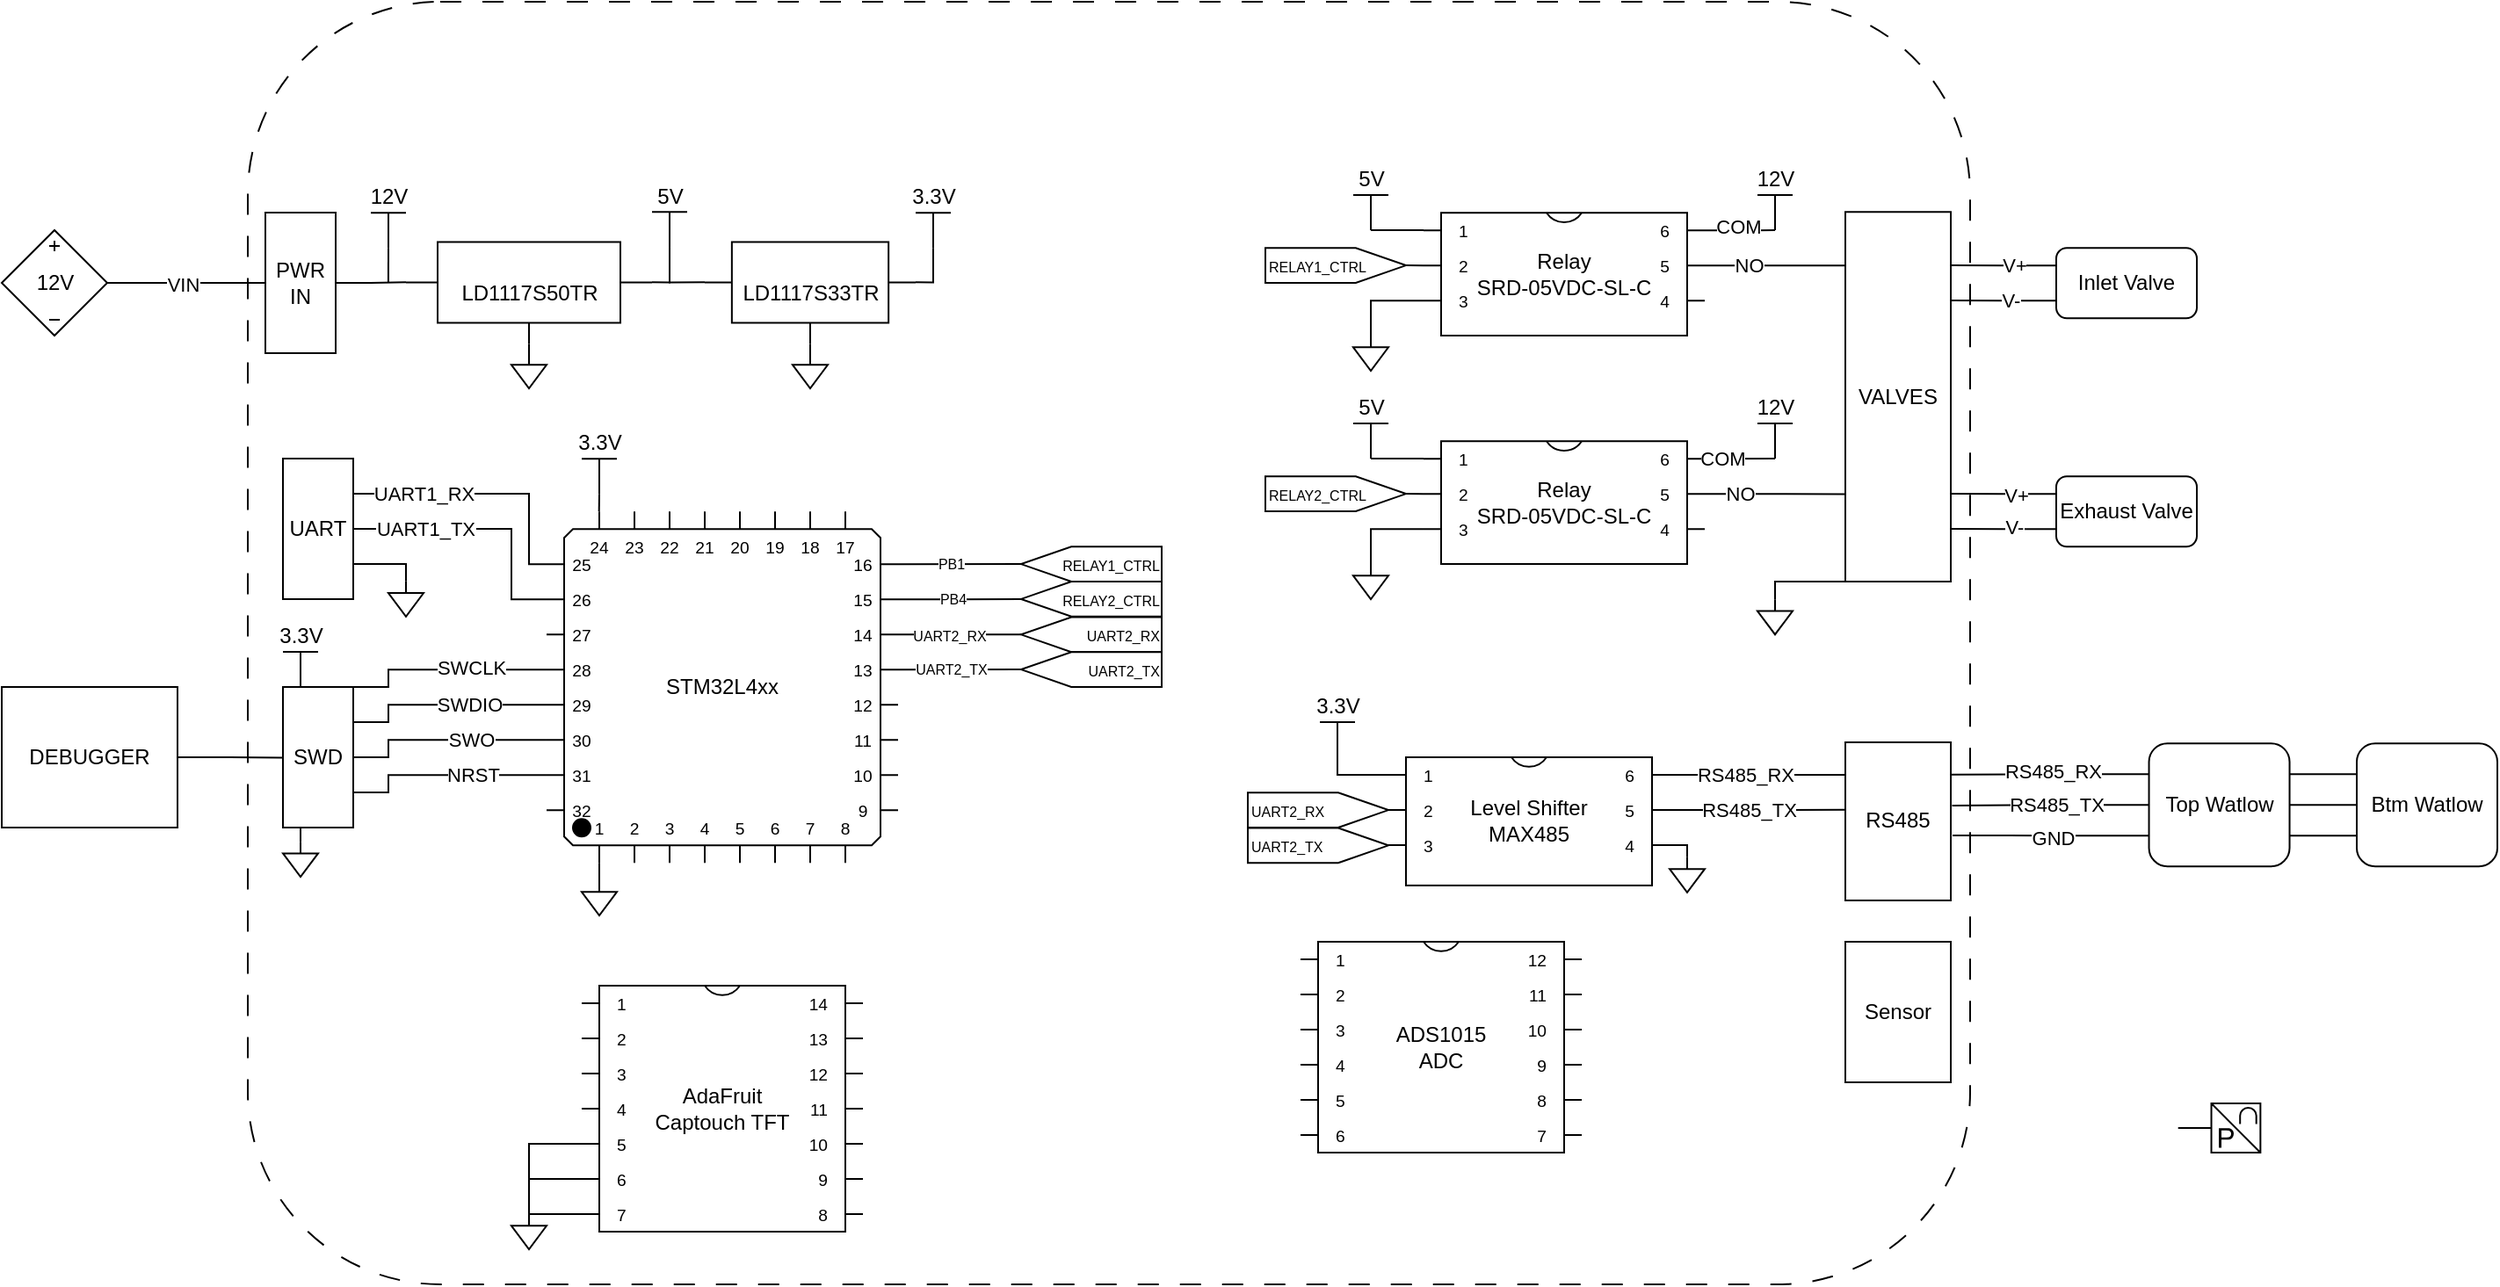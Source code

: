 <mxfile version="26.1.1">
  <diagram name="Page-1" id="Wx2j0ibqgNny6YTB7Ouq">
    <mxGraphModel dx="569" dy="211" grid="1" gridSize="10" guides="1" tooltips="1" connect="1" arrows="0" fold="1" page="0" pageScale="1" pageWidth="850" pageHeight="1100" math="0" shadow="0">
      <root>
        <mxCell id="0" />
        <mxCell id="1" parent="0" />
        <mxCell id="5FDmYxgXOHyy_Ekkeulm-1" value="" style="rounded=1;whiteSpace=wrap;html=1;fillColor=none;dashed=1;dashPattern=12 12;movable=0;resizable=0;rotatable=0;deletable=0;editable=0;locked=1;connectable=0;" parent="1" vertex="1">
          <mxGeometry x="60" y="280" width="980" height="730" as="geometry" />
        </mxCell>
        <mxCell id="5FDmYxgXOHyy_Ekkeulm-30" style="edgeStyle=orthogonalEdgeStyle;rounded=0;orthogonalLoop=1;jettySize=auto;html=1;exitX=1;exitY=0.5;exitDx=0;exitDy=0;exitPerimeter=0;entryX=0;entryY=0.5;entryDx=0;entryDy=0;endArrow=none;startFill=0;" parent="1" source="5FDmYxgXOHyy_Ekkeulm-2" target="5FDmYxgXOHyy_Ekkeulm-14" edge="1">
          <mxGeometry relative="1" as="geometry" />
        </mxCell>
        <mxCell id="5FDmYxgXOHyy_Ekkeulm-31" value="VIN" style="edgeLabel;html=1;align=center;verticalAlign=middle;resizable=0;points=[];" parent="5FDmYxgXOHyy_Ekkeulm-30" vertex="1" connectable="0">
          <mxGeometry x="-0.05" y="-1" relative="1" as="geometry">
            <mxPoint as="offset" />
          </mxGeometry>
        </mxCell>
        <mxCell id="5FDmYxgXOHyy_Ekkeulm-2" value="12V" style="pointerEvents=1;verticalLabelPosition=middle;shadow=0;dashed=0;align=center;html=1;verticalAlign=middle;shape=mxgraph.electrical.signal_sources.source;aspect=fixed;points=[[0.5,0,0],[1,0.5,0],[0.5,1,0],[0,0.5,0]];elSourceType=dependent;elSignalType=dc3;labelPosition=center;" parent="1" vertex="1">
          <mxGeometry x="-80" y="410" width="60" height="60" as="geometry" />
        </mxCell>
        <mxCell id="5FDmYxgXOHyy_Ekkeulm-144" style="edgeStyle=orthogonalEdgeStyle;rounded=0;orthogonalLoop=1;jettySize=auto;html=1;exitX=0;exitY=0;exitDx=0;exitDy=30;exitPerimeter=0;entryX=1;entryY=0.25;entryDx=0;entryDy=0;endArrow=none;startFill=0;" parent="1" source="5FDmYxgXOHyy_Ekkeulm-3" target="5FDmYxgXOHyy_Ekkeulm-143" edge="1">
          <mxGeometry relative="1" as="geometry">
            <Array as="points">
              <mxPoint x="220" y="600" />
              <mxPoint x="220" y="560" />
            </Array>
          </mxGeometry>
        </mxCell>
        <mxCell id="5FDmYxgXOHyy_Ekkeulm-145" value="UART1_RX" style="edgeLabel;html=1;align=center;verticalAlign=middle;resizable=0;points=[];" parent="5FDmYxgXOHyy_Ekkeulm-144" vertex="1" connectable="0">
          <mxGeometry x="0.399" y="-1" relative="1" as="geometry">
            <mxPoint x="-5" y="1" as="offset" />
          </mxGeometry>
        </mxCell>
        <mxCell id="5FDmYxgXOHyy_Ekkeulm-3" value="STM32L4xx" style="shadow=0;dashed=0;align=center;html=1;strokeWidth=1;shape=mxgraph.electrical.logic_gates.qfp_ic;whiteSpace=wrap;labelNames=a,b,c,d,e,f,g,h,i,j,k,l,m,n,o,p,q,r,s,t,u,v,w,x,y,z,a1,b1,c1,d1,e1,f1,g1,h1,i1,j1,k1,l1,m1,n1;" parent="1" vertex="1">
          <mxGeometry x="230" y="570.11" width="200" height="200" as="geometry" />
        </mxCell>
        <mxCell id="5FDmYxgXOHyy_Ekkeulm-7" value="" style="verticalLabelPosition=bottom;aspect=fixed;html=1;verticalAlign=top;fillColor=strokeColor;align=center;outlineConnect=0;shape=mxgraph.fluid_power.x11770;points=[[0,0.5,0]]" parent="1" vertex="1">
          <mxGeometry x="1158.36" y="907.04" width="46.82" height="27.96" as="geometry" />
        </mxCell>
        <mxCell id="5FDmYxgXOHyy_Ekkeulm-10" value="LD1117S50TR" style="verticalLabelPosition=middle;shadow=0;dashed=0;align=center;html=1;verticalAlign=middle;shape=mxgraph.electrical.abstract.voltage_regulator;labelPosition=center;" parent="1" vertex="1">
          <mxGeometry x="150" y="416.74" width="140" height="58" as="geometry" />
        </mxCell>
        <mxCell id="5FDmYxgXOHyy_Ekkeulm-11" value="&lt;font&gt;LD1117S33TR&lt;/font&gt;" style="verticalLabelPosition=middle;shadow=0;dashed=0;align=center;html=1;verticalAlign=middle;shape=mxgraph.electrical.abstract.voltage_regulator;labelPosition=center;" parent="1" vertex="1">
          <mxGeometry x="320" y="416.74" width="120" height="58" as="geometry" />
        </mxCell>
        <mxCell id="5FDmYxgXOHyy_Ekkeulm-14" value="PWR&lt;br&gt;IN" style="rounded=0;whiteSpace=wrap;html=1;" parent="1" vertex="1">
          <mxGeometry x="70" y="400" width="40" height="80" as="geometry" />
        </mxCell>
        <mxCell id="5FDmYxgXOHyy_Ekkeulm-16" value="SWD" style="rounded=0;whiteSpace=wrap;html=1;" parent="1" vertex="1">
          <mxGeometry x="80" y="670" width="40" height="80" as="geometry" />
        </mxCell>
        <mxCell id="5FDmYxgXOHyy_Ekkeulm-186" style="edgeStyle=orthogonalEdgeStyle;rounded=0;orthogonalLoop=1;jettySize=auto;html=1;exitX=1;exitY=0.25;exitDx=0;exitDy=0;entryX=0;entryY=0.25;entryDx=0;entryDy=0;endArrow=none;startFill=0;" parent="1" source="5FDmYxgXOHyy_Ekkeulm-18" target="5FDmYxgXOHyy_Ekkeulm-184" edge="1">
          <mxGeometry relative="1" as="geometry" />
        </mxCell>
        <mxCell id="5FDmYxgXOHyy_Ekkeulm-187" style="edgeStyle=orthogonalEdgeStyle;rounded=0;orthogonalLoop=1;jettySize=auto;html=1;exitX=1;exitY=0.5;exitDx=0;exitDy=0;entryX=0;entryY=0.5;entryDx=0;entryDy=0;endArrow=none;startFill=0;" parent="1" source="5FDmYxgXOHyy_Ekkeulm-18" target="5FDmYxgXOHyy_Ekkeulm-184" edge="1">
          <mxGeometry relative="1" as="geometry" />
        </mxCell>
        <mxCell id="5FDmYxgXOHyy_Ekkeulm-188" style="edgeStyle=orthogonalEdgeStyle;rounded=0;orthogonalLoop=1;jettySize=auto;html=1;exitX=1;exitY=0.75;exitDx=0;exitDy=0;entryX=0;entryY=0.75;entryDx=0;entryDy=0;endArrow=none;startFill=0;" parent="1" source="5FDmYxgXOHyy_Ekkeulm-18" target="5FDmYxgXOHyy_Ekkeulm-184" edge="1">
          <mxGeometry relative="1" as="geometry" />
        </mxCell>
        <mxCell id="5FDmYxgXOHyy_Ekkeulm-18" value="Top Watlow" style="rounded=1;whiteSpace=wrap;html=1;" parent="1" vertex="1">
          <mxGeometry x="1141.77" y="702.1" width="80" height="70" as="geometry" />
        </mxCell>
        <mxCell id="5FDmYxgXOHyy_Ekkeulm-172" style="edgeStyle=orthogonalEdgeStyle;rounded=0;orthogonalLoop=1;jettySize=auto;html=1;exitX=1;exitY=0;exitDx=0;exitDy=10;exitPerimeter=0;endArrow=none;startFill=0;" parent="1" source="5FDmYxgXOHyy_Ekkeulm-22" edge="1">
          <mxGeometry relative="1" as="geometry">
            <mxPoint x="970" y="720" as="targetPoint" />
          </mxGeometry>
        </mxCell>
        <mxCell id="5FDmYxgXOHyy_Ekkeulm-195" value="RS485_RX" style="edgeLabel;html=1;align=center;verticalAlign=middle;resizable=0;points=[];" parent="5FDmYxgXOHyy_Ekkeulm-172" vertex="1" connectable="0">
          <mxGeometry x="-0.149" relative="1" as="geometry">
            <mxPoint as="offset" />
          </mxGeometry>
        </mxCell>
        <mxCell id="5FDmYxgXOHyy_Ekkeulm-22" value="Level Shifter&lt;br&gt;MAX485" style="shadow=0;dashed=0;align=center;html=1;strokeWidth=1;shape=mxgraph.electrical.logic_gates.dual_inline_ic;labelNames=a,b,c,d;whiteSpace=wrap;pinSpacing=20;labelCount=4;" parent="1" vertex="1">
          <mxGeometry x="709" y="710" width="160" height="72.96" as="geometry" />
        </mxCell>
        <mxCell id="5FDmYxgXOHyy_Ekkeulm-23" value="ADS1015&lt;br&gt;ADC" style="shadow=0;dashed=0;align=center;html=1;strokeWidth=1;shape=mxgraph.electrical.logic_gates.dual_inline_ic;labelNames=a,b,c,d,e,f,g,h,i,j,k,l,m,n,o,p,q,r,s,t;whiteSpace=wrap;" parent="1" vertex="1">
          <mxGeometry x="659" y="815" width="160" height="120" as="geometry" />
        </mxCell>
        <mxCell id="5FDmYxgXOHyy_Ekkeulm-24" value="AdaFruit&lt;div&gt;Captouch TFT&lt;/div&gt;" style="shadow=0;dashed=0;align=center;html=1;strokeWidth=1;shape=mxgraph.electrical.logic_gates.dual_inline_ic;labelNames=a,b,c,d,e,f,g,h,i,j,k,l,m,n,o,p,q,r,s,t;whiteSpace=wrap;" parent="1" vertex="1">
          <mxGeometry x="250" y="840" width="160" height="140" as="geometry" />
        </mxCell>
        <mxCell id="5FDmYxgXOHyy_Ekkeulm-27" value="VALVES" style="rounded=0;whiteSpace=wrap;html=1;" parent="1" vertex="1">
          <mxGeometry x="969" y="399.63" width="60" height="210.37" as="geometry" />
        </mxCell>
        <mxCell id="5FDmYxgXOHyy_Ekkeulm-28" value="RS485" style="rounded=0;whiteSpace=wrap;html=1;" parent="1" vertex="1">
          <mxGeometry x="969" y="701.48" width="60" height="90" as="geometry" />
        </mxCell>
        <mxCell id="5FDmYxgXOHyy_Ekkeulm-29" value="Sensor" style="rounded=0;whiteSpace=wrap;html=1;" parent="1" vertex="1">
          <mxGeometry x="969" y="815" width="60" height="80" as="geometry" />
        </mxCell>
        <mxCell id="5FDmYxgXOHyy_Ekkeulm-32" style="edgeStyle=orthogonalEdgeStyle;rounded=0;orthogonalLoop=1;jettySize=auto;html=1;exitX=1;exitY=0.5;exitDx=0;exitDy=0;entryX=0;entryY=0.395;entryDx=0;entryDy=0;entryPerimeter=0;endArrow=none;startFill=0;" parent="1" source="5FDmYxgXOHyy_Ekkeulm-14" target="5FDmYxgXOHyy_Ekkeulm-10" edge="1">
          <mxGeometry relative="1" as="geometry" />
        </mxCell>
        <mxCell id="5FDmYxgXOHyy_Ekkeulm-37" value="5V" style="verticalLabelPosition=top;verticalAlign=bottom;shape=mxgraph.electrical.signal_sources.vdd;shadow=0;dashed=0;align=center;strokeWidth=1;fontSize=12;html=1;flipV=1;" parent="1" vertex="1">
          <mxGeometry x="290" y="399.63" width="20" height="20" as="geometry" />
        </mxCell>
        <mxCell id="5FDmYxgXOHyy_Ekkeulm-39" style="edgeStyle=orthogonalEdgeStyle;rounded=0;orthogonalLoop=1;jettySize=auto;html=1;exitX=1;exitY=0.395;exitDx=0;exitDy=0;exitPerimeter=0;entryX=0.5;entryY=0;entryDx=0;entryDy=0;entryPerimeter=0;endArrow=none;startFill=0;" parent="1" source="5FDmYxgXOHyy_Ekkeulm-10" target="5FDmYxgXOHyy_Ekkeulm-37" edge="1">
          <mxGeometry relative="1" as="geometry" />
        </mxCell>
        <mxCell id="5FDmYxgXOHyy_Ekkeulm-41" value="" style="pointerEvents=1;verticalLabelPosition=bottom;shadow=0;dashed=0;align=center;html=1;verticalAlign=top;shape=mxgraph.electrical.signal_sources.signal_ground;" parent="1" vertex="1">
          <mxGeometry x="210" y="480" width="20" height="20" as="geometry" />
        </mxCell>
        <mxCell id="5FDmYxgXOHyy_Ekkeulm-42" style="edgeStyle=orthogonalEdgeStyle;rounded=0;orthogonalLoop=1;jettySize=auto;html=1;exitX=0.5;exitY=1;exitDx=0;exitDy=0;exitPerimeter=0;entryX=0.5;entryY=0;entryDx=0;entryDy=0;entryPerimeter=0;endArrow=none;startFill=0;" parent="1" source="5FDmYxgXOHyy_Ekkeulm-10" edge="1">
          <mxGeometry relative="1" as="geometry">
            <mxPoint x="220" y="474.74" as="targetPoint" />
          </mxGeometry>
        </mxCell>
        <mxCell id="5FDmYxgXOHyy_Ekkeulm-43" style="edgeStyle=orthogonalEdgeStyle;rounded=0;orthogonalLoop=1;jettySize=auto;html=1;exitX=0;exitY=0.395;exitDx=0;exitDy=0;exitPerimeter=0;entryX=0.5;entryY=0;entryDx=0;entryDy=0;entryPerimeter=0;endArrow=none;startFill=0;" parent="1" source="5FDmYxgXOHyy_Ekkeulm-11" target="5FDmYxgXOHyy_Ekkeulm-37" edge="1">
          <mxGeometry relative="1" as="geometry" />
        </mxCell>
        <mxCell id="5FDmYxgXOHyy_Ekkeulm-45" value="" style="pointerEvents=1;verticalLabelPosition=bottom;shadow=0;dashed=0;align=center;html=1;verticalAlign=top;shape=mxgraph.electrical.signal_sources.signal_ground;" parent="1" vertex="1">
          <mxGeometry x="370" y="480" width="20" height="20" as="geometry" />
        </mxCell>
        <mxCell id="5FDmYxgXOHyy_Ekkeulm-46" style="edgeStyle=orthogonalEdgeStyle;rounded=0;orthogonalLoop=1;jettySize=auto;html=1;exitX=0.5;exitY=1;exitDx=0;exitDy=0;exitPerimeter=0;entryX=0.5;entryY=0;entryDx=0;entryDy=0;entryPerimeter=0;endArrow=none;startFill=0;" parent="1" source="5FDmYxgXOHyy_Ekkeulm-11" edge="1">
          <mxGeometry relative="1" as="geometry">
            <mxPoint x="380" y="474.74" as="targetPoint" />
          </mxGeometry>
        </mxCell>
        <mxCell id="5FDmYxgXOHyy_Ekkeulm-47" value="3.3V" style="verticalLabelPosition=top;verticalAlign=bottom;shape=mxgraph.electrical.signal_sources.vdd;shadow=0;dashed=0;align=center;strokeWidth=1;fontSize=12;html=1;flipV=1;" parent="1" vertex="1">
          <mxGeometry x="440" y="400.11" width="20" height="20" as="geometry" />
        </mxCell>
        <mxCell id="5FDmYxgXOHyy_Ekkeulm-101" style="edgeStyle=orthogonalEdgeStyle;rounded=0;orthogonalLoop=1;jettySize=auto;html=1;exitX=1;exitY=0;exitDx=0;exitDy=30;exitPerimeter=0;entryX=0;entryY=0.25;entryDx=0;entryDy=0;endArrow=none;startFill=0;" parent="1" source="5FDmYxgXOHyy_Ekkeulm-49" target="5FDmYxgXOHyy_Ekkeulm-27" edge="1">
          <mxGeometry relative="1" as="geometry">
            <Array as="points">
              <mxPoint x="969" y="430" />
            </Array>
          </mxGeometry>
        </mxCell>
        <mxCell id="5FDmYxgXOHyy_Ekkeulm-104" value="NO" style="edgeLabel;html=1;align=center;verticalAlign=middle;resizable=0;points=[];" parent="5FDmYxgXOHyy_Ekkeulm-101" vertex="1" connectable="0">
          <mxGeometry x="-0.511" relative="1" as="geometry">
            <mxPoint as="offset" />
          </mxGeometry>
        </mxCell>
        <mxCell id="5FDmYxgXOHyy_Ekkeulm-49" value="Relay&lt;br&gt;SRD-05VDC-SL-C" style="shadow=0;dashed=0;align=center;html=1;strokeWidth=1;shape=mxgraph.electrical.logic_gates.dual_inline_ic;labelNames=a,b,c,d,a,a;whiteSpace=wrap;pinSpacing=20;labelCount=6;" parent="1" vertex="1">
          <mxGeometry x="729" y="400.11" width="160" height="69.89" as="geometry" />
        </mxCell>
        <mxCell id="5FDmYxgXOHyy_Ekkeulm-51" style="edgeStyle=orthogonalEdgeStyle;rounded=0;orthogonalLoop=1;jettySize=auto;html=1;exitX=0.5;exitY=0;exitDx=0;exitDy=0;exitPerimeter=0;endArrow=none;startFill=0;" parent="1" source="5FDmYxgXOHyy_Ekkeulm-50" edge="1">
          <mxGeometry relative="1" as="geometry">
            <mxPoint x="259.857" y="570.0" as="targetPoint" />
          </mxGeometry>
        </mxCell>
        <mxCell id="5FDmYxgXOHyy_Ekkeulm-50" value="3.3V" style="verticalLabelPosition=top;verticalAlign=bottom;shape=mxgraph.electrical.signal_sources.vdd;shadow=0;dashed=0;align=center;strokeWidth=1;fontSize=12;html=1;flipV=1;" parent="1" vertex="1">
          <mxGeometry x="250" y="540.11" width="20" height="20" as="geometry" />
        </mxCell>
        <mxCell id="5FDmYxgXOHyy_Ekkeulm-52" value="" style="pointerEvents=1;verticalLabelPosition=bottom;shadow=0;dashed=0;align=center;html=1;verticalAlign=top;shape=mxgraph.electrical.signal_sources.signal_ground;" parent="1" vertex="1">
          <mxGeometry x="250" y="780" width="20" height="20" as="geometry" />
        </mxCell>
        <mxCell id="5FDmYxgXOHyy_Ekkeulm-53" style="edgeStyle=orthogonalEdgeStyle;rounded=0;orthogonalLoop=1;jettySize=auto;html=1;exitX=0;exitY=1;exitDx=30;exitDy=0;exitPerimeter=0;entryX=0.5;entryY=0;entryDx=0;entryDy=0;entryPerimeter=0;endArrow=none;startFill=0;" parent="1" source="5FDmYxgXOHyy_Ekkeulm-3" target="5FDmYxgXOHyy_Ekkeulm-52" edge="1">
          <mxGeometry relative="1" as="geometry" />
        </mxCell>
        <mxCell id="5FDmYxgXOHyy_Ekkeulm-58" style="edgeStyle=orthogonalEdgeStyle;rounded=0;orthogonalLoop=1;jettySize=auto;html=1;exitX=1;exitY=0.5;exitDx=0;exitDy=0;endArrow=none;startFill=0;" parent="1" source="5FDmYxgXOHyy_Ekkeulm-57" edge="1">
          <mxGeometry relative="1" as="geometry">
            <mxPoint x="80" y="710.286" as="targetPoint" />
          </mxGeometry>
        </mxCell>
        <mxCell id="5FDmYxgXOHyy_Ekkeulm-57" value="DEBUGGER" style="rounded=0;whiteSpace=wrap;html=1;" parent="1" vertex="1">
          <mxGeometry x="-80" y="670" width="100" height="80" as="geometry" />
        </mxCell>
        <mxCell id="5FDmYxgXOHyy_Ekkeulm-60" style="edgeStyle=orthogonalEdgeStyle;rounded=0;orthogonalLoop=1;jettySize=auto;html=1;exitX=0.5;exitY=0;exitDx=0;exitDy=0;exitPerimeter=0;entryX=0.25;entryY=0;entryDx=0;entryDy=0;endArrow=none;startFill=0;" parent="1" source="5FDmYxgXOHyy_Ekkeulm-59" target="5FDmYxgXOHyy_Ekkeulm-16" edge="1">
          <mxGeometry relative="1" as="geometry" />
        </mxCell>
        <mxCell id="5FDmYxgXOHyy_Ekkeulm-59" value="3.3V" style="verticalLabelPosition=top;verticalAlign=bottom;shape=mxgraph.electrical.signal_sources.vdd;shadow=0;dashed=0;align=center;strokeWidth=1;fontSize=12;html=1;flipV=1;" parent="1" vertex="1">
          <mxGeometry x="80" y="650" width="20" height="20" as="geometry" />
        </mxCell>
        <mxCell id="5FDmYxgXOHyy_Ekkeulm-61" value="" style="pointerEvents=1;verticalLabelPosition=bottom;shadow=0;dashed=0;align=center;html=1;verticalAlign=top;shape=mxgraph.electrical.signal_sources.signal_ground;" parent="1" vertex="1">
          <mxGeometry x="80" y="758.07" width="20" height="20" as="geometry" />
        </mxCell>
        <mxCell id="5FDmYxgXOHyy_Ekkeulm-62" style="edgeStyle=orthogonalEdgeStyle;rounded=0;orthogonalLoop=1;jettySize=auto;html=1;exitX=0.25;exitY=1;exitDx=0;exitDy=0;entryX=0.5;entryY=0;entryDx=0;entryDy=0;entryPerimeter=0;endArrow=none;startFill=0;" parent="1" source="5FDmYxgXOHyy_Ekkeulm-16" target="5FDmYxgXOHyy_Ekkeulm-61" edge="1">
          <mxGeometry relative="1" as="geometry" />
        </mxCell>
        <mxCell id="5FDmYxgXOHyy_Ekkeulm-63" style="edgeStyle=orthogonalEdgeStyle;rounded=0;orthogonalLoop=1;jettySize=auto;html=1;exitX=1;exitY=0;exitDx=0;exitDy=0;entryX=0;entryY=0;entryDx=0;entryDy=90;entryPerimeter=0;endArrow=none;startFill=0;" parent="1" source="5FDmYxgXOHyy_Ekkeulm-16" target="5FDmYxgXOHyy_Ekkeulm-3" edge="1">
          <mxGeometry relative="1" as="geometry">
            <Array as="points">
              <mxPoint x="140" y="670" />
              <mxPoint x="140" y="660" />
            </Array>
          </mxGeometry>
        </mxCell>
        <mxCell id="5FDmYxgXOHyy_Ekkeulm-67" value="SWCLK" style="edgeLabel;html=1;align=center;verticalAlign=middle;resizable=0;points=[];" parent="5FDmYxgXOHyy_Ekkeulm-63" vertex="1" connectable="0">
          <mxGeometry x="0.279" y="1" relative="1" as="geometry">
            <mxPoint as="offset" />
          </mxGeometry>
        </mxCell>
        <mxCell id="5FDmYxgXOHyy_Ekkeulm-64" style="edgeStyle=orthogonalEdgeStyle;rounded=0;orthogonalLoop=1;jettySize=auto;html=1;exitX=1;exitY=0.25;exitDx=0;exitDy=0;entryX=0;entryY=0;entryDx=0;entryDy=110;entryPerimeter=0;endArrow=none;startFill=0;" parent="1" source="5FDmYxgXOHyy_Ekkeulm-16" target="5FDmYxgXOHyy_Ekkeulm-3" edge="1">
          <mxGeometry relative="1" as="geometry">
            <Array as="points">
              <mxPoint x="140" y="690" />
              <mxPoint x="140" y="680" />
            </Array>
          </mxGeometry>
        </mxCell>
        <mxCell id="5FDmYxgXOHyy_Ekkeulm-68" value="SWDIO" style="edgeLabel;html=1;align=center;verticalAlign=middle;resizable=0;points=[];" parent="5FDmYxgXOHyy_Ekkeulm-64" vertex="1" connectable="0">
          <mxGeometry x="0.271" relative="1" as="geometry">
            <mxPoint as="offset" />
          </mxGeometry>
        </mxCell>
        <mxCell id="5FDmYxgXOHyy_Ekkeulm-65" style="edgeStyle=orthogonalEdgeStyle;rounded=0;orthogonalLoop=1;jettySize=auto;html=1;exitX=1;exitY=0.5;exitDx=0;exitDy=0;entryX=0;entryY=0;entryDx=0;entryDy=130;entryPerimeter=0;endArrow=none;startFill=0;" parent="1" source="5FDmYxgXOHyy_Ekkeulm-16" target="5FDmYxgXOHyy_Ekkeulm-3" edge="1">
          <mxGeometry relative="1" as="geometry">
            <Array as="points">
              <mxPoint x="140" y="710" />
              <mxPoint x="140" y="700" />
            </Array>
          </mxGeometry>
        </mxCell>
        <mxCell id="5FDmYxgXOHyy_Ekkeulm-69" value="SWO" style="edgeLabel;html=1;align=center;verticalAlign=middle;resizable=0;points=[];" parent="5FDmYxgXOHyy_Ekkeulm-65" vertex="1" connectable="0">
          <mxGeometry x="0.283" relative="1" as="geometry">
            <mxPoint as="offset" />
          </mxGeometry>
        </mxCell>
        <mxCell id="5FDmYxgXOHyy_Ekkeulm-66" style="edgeStyle=orthogonalEdgeStyle;rounded=0;orthogonalLoop=1;jettySize=auto;html=1;exitX=1;exitY=0.75;exitDx=0;exitDy=0;entryX=0;entryY=0;entryDx=0;entryDy=150;entryPerimeter=0;endArrow=none;startFill=0;" parent="1" source="5FDmYxgXOHyy_Ekkeulm-16" target="5FDmYxgXOHyy_Ekkeulm-3" edge="1">
          <mxGeometry relative="1" as="geometry">
            <Array as="points">
              <mxPoint x="140" y="730" />
              <mxPoint x="140" y="720" />
            </Array>
          </mxGeometry>
        </mxCell>
        <mxCell id="5FDmYxgXOHyy_Ekkeulm-70" value="NRST" style="edgeLabel;html=1;align=center;verticalAlign=middle;resizable=0;points=[];" parent="5FDmYxgXOHyy_Ekkeulm-66" vertex="1" connectable="0">
          <mxGeometry x="0.298" relative="1" as="geometry">
            <mxPoint as="offset" />
          </mxGeometry>
        </mxCell>
        <mxCell id="5FDmYxgXOHyy_Ekkeulm-74" style="edgeStyle=orthogonalEdgeStyle;rounded=0;orthogonalLoop=1;jettySize=auto;html=1;exitX=0.5;exitY=0;exitDx=0;exitDy=0;exitPerimeter=0;endArrow=none;startFill=0;" parent="1" source="5FDmYxgXOHyy_Ekkeulm-73" edge="1">
          <mxGeometry relative="1" as="geometry">
            <mxPoint x="139.966" y="440" as="targetPoint" />
          </mxGeometry>
        </mxCell>
        <mxCell id="5FDmYxgXOHyy_Ekkeulm-73" value="12V" style="verticalLabelPosition=top;verticalAlign=bottom;shape=mxgraph.electrical.signal_sources.vdd;shadow=0;dashed=0;align=center;strokeWidth=1;fontSize=12;html=1;flipV=1;" parent="1" vertex="1">
          <mxGeometry x="130" y="400.11" width="20" height="20" as="geometry" />
        </mxCell>
        <mxCell id="5FDmYxgXOHyy_Ekkeulm-75" style="edgeStyle=orthogonalEdgeStyle;rounded=0;orthogonalLoop=1;jettySize=auto;html=1;exitX=0.5;exitY=1;exitDx=0;exitDy=0;exitPerimeter=0;entryX=0.5;entryY=0;entryDx=0;entryDy=0;entryPerimeter=0;endArrow=none;startFill=0;" parent="1" source="5FDmYxgXOHyy_Ekkeulm-10" target="5FDmYxgXOHyy_Ekkeulm-41" edge="1">
          <mxGeometry relative="1" as="geometry" />
        </mxCell>
        <mxCell id="5FDmYxgXOHyy_Ekkeulm-76" style="edgeStyle=orthogonalEdgeStyle;rounded=0;orthogonalLoop=1;jettySize=auto;html=1;exitX=0.5;exitY=1;exitDx=0;exitDy=0;exitPerimeter=0;entryX=0.5;entryY=0;entryDx=0;entryDy=0;entryPerimeter=0;endArrow=none;startFill=0;" parent="1" source="5FDmYxgXOHyy_Ekkeulm-11" target="5FDmYxgXOHyy_Ekkeulm-45" edge="1">
          <mxGeometry relative="1" as="geometry" />
        </mxCell>
        <mxCell id="5FDmYxgXOHyy_Ekkeulm-77" value="5V" style="verticalLabelPosition=top;verticalAlign=bottom;shape=mxgraph.electrical.signal_sources.vdd;shadow=0;dashed=0;align=center;strokeWidth=1;fontSize=12;html=1;flipV=1;" parent="1" vertex="1">
          <mxGeometry x="689" y="390" width="20" height="20" as="geometry" />
        </mxCell>
        <mxCell id="5FDmYxgXOHyy_Ekkeulm-78" style="edgeStyle=orthogonalEdgeStyle;rounded=0;orthogonalLoop=1;jettySize=auto;html=1;exitX=0.5;exitY=0;exitDx=0;exitDy=0;exitPerimeter=0;entryX=0;entryY=0;entryDx=0;entryDy=10;entryPerimeter=0;endArrow=none;startFill=0;" parent="1" source="5FDmYxgXOHyy_Ekkeulm-77" target="5FDmYxgXOHyy_Ekkeulm-49" edge="1">
          <mxGeometry relative="1" as="geometry" />
        </mxCell>
        <mxCell id="5FDmYxgXOHyy_Ekkeulm-79" value="&lt;font style=&quot;font-size: 8px;&quot;&gt;RELAY1_CTRL&lt;/font&gt;" style="verticalLabelPosition=middle;shadow=0;dashed=0;align=left;html=1;verticalAlign=middle;shape=mxgraph.electrical.abstract.dac;labelPosition=center;" parent="1" vertex="1">
          <mxGeometry x="639" y="420.11" width="80" height="19.89" as="geometry" />
        </mxCell>
        <mxCell id="5FDmYxgXOHyy_Ekkeulm-80" style="edgeStyle=orthogonalEdgeStyle;rounded=0;orthogonalLoop=1;jettySize=auto;html=1;exitX=1;exitY=0.5;exitDx=0;exitDy=0;exitPerimeter=0;entryX=0;entryY=0;entryDx=0;entryDy=30;entryPerimeter=0;endArrow=none;startFill=0;" parent="1" source="5FDmYxgXOHyy_Ekkeulm-79" target="5FDmYxgXOHyy_Ekkeulm-49" edge="1">
          <mxGeometry relative="1" as="geometry" />
        </mxCell>
        <mxCell id="5FDmYxgXOHyy_Ekkeulm-81" style="edgeStyle=orthogonalEdgeStyle;rounded=0;orthogonalLoop=1;jettySize=auto;html=1;exitX=1;exitY=0.395;exitDx=0;exitDy=0;exitPerimeter=0;entryX=0.5;entryY=0;entryDx=0;entryDy=0;entryPerimeter=0;endArrow=none;startFill=0;" parent="1" source="5FDmYxgXOHyy_Ekkeulm-11" target="5FDmYxgXOHyy_Ekkeulm-47" edge="1">
          <mxGeometry relative="1" as="geometry" />
        </mxCell>
        <mxCell id="5FDmYxgXOHyy_Ekkeulm-95" value="" style="pointerEvents=1;verticalLabelPosition=bottom;shadow=0;dashed=0;align=center;html=1;verticalAlign=top;shape=mxgraph.electrical.signal_sources.signal_ground;" parent="1" vertex="1">
          <mxGeometry x="689" y="470" width="20" height="20" as="geometry" />
        </mxCell>
        <mxCell id="5FDmYxgXOHyy_Ekkeulm-96" style="edgeStyle=orthogonalEdgeStyle;rounded=0;orthogonalLoop=1;jettySize=auto;html=1;exitX=0;exitY=0;exitDx=0;exitDy=50;exitPerimeter=0;entryX=0.5;entryY=0;entryDx=0;entryDy=0;entryPerimeter=0;endArrow=none;startFill=0;" parent="1" source="5FDmYxgXOHyy_Ekkeulm-49" target="5FDmYxgXOHyy_Ekkeulm-95" edge="1">
          <mxGeometry relative="1" as="geometry" />
        </mxCell>
        <mxCell id="5FDmYxgXOHyy_Ekkeulm-97" value="12V" style="verticalLabelPosition=top;verticalAlign=bottom;shape=mxgraph.electrical.signal_sources.vdd;shadow=0;dashed=0;align=center;strokeWidth=1;fontSize=12;html=1;flipV=1;" parent="1" vertex="1">
          <mxGeometry x="919" y="390" width="20" height="20" as="geometry" />
        </mxCell>
        <mxCell id="5FDmYxgXOHyy_Ekkeulm-99" style="edgeStyle=orthogonalEdgeStyle;rounded=0;orthogonalLoop=1;jettySize=auto;html=1;exitX=1;exitY=0;exitDx=0;exitDy=10;exitPerimeter=0;entryX=0.5;entryY=0;entryDx=0;entryDy=0;entryPerimeter=0;endArrow=none;startFill=0;" parent="1" source="5FDmYxgXOHyy_Ekkeulm-49" target="5FDmYxgXOHyy_Ekkeulm-97" edge="1">
          <mxGeometry relative="1" as="geometry">
            <Array as="points">
              <mxPoint x="919" y="410" />
              <mxPoint x="919" y="410" />
            </Array>
          </mxGeometry>
        </mxCell>
        <mxCell id="5FDmYxgXOHyy_Ekkeulm-100" value="COM" style="edgeLabel;html=1;align=center;verticalAlign=middle;resizable=0;points=[];" parent="5FDmYxgXOHyy_Ekkeulm-99" vertex="1" connectable="0">
          <mxGeometry x="-0.04" y="2" relative="1" as="geometry">
            <mxPoint as="offset" />
          </mxGeometry>
        </mxCell>
        <mxCell id="5FDmYxgXOHyy_Ekkeulm-116" style="edgeStyle=orthogonalEdgeStyle;rounded=0;orthogonalLoop=1;jettySize=auto;html=1;exitX=1;exitY=0;exitDx=0;exitDy=30;exitPerimeter=0;endArrow=none;startFill=0;" parent="1" source="5FDmYxgXOHyy_Ekkeulm-106" edge="1">
          <mxGeometry relative="1" as="geometry">
            <mxPoint x="969" y="560.222" as="targetPoint" />
          </mxGeometry>
        </mxCell>
        <mxCell id="5FDmYxgXOHyy_Ekkeulm-117" value="NO" style="edgeLabel;html=1;align=center;verticalAlign=middle;resizable=0;points=[];" parent="5FDmYxgXOHyy_Ekkeulm-116" vertex="1" connectable="0">
          <mxGeometry x="-0.254" relative="1" as="geometry">
            <mxPoint x="-10" as="offset" />
          </mxGeometry>
        </mxCell>
        <mxCell id="5FDmYxgXOHyy_Ekkeulm-106" value="Relay&lt;br&gt;SRD-05VDC-SL-C" style="shadow=0;dashed=0;align=center;html=1;strokeWidth=1;shape=mxgraph.electrical.logic_gates.dual_inline_ic;labelNames=a,b,c,d,a,a;whiteSpace=wrap;pinSpacing=20;labelCount=6;" parent="1" vertex="1">
          <mxGeometry x="729" y="530.11" width="160" height="69.89" as="geometry" />
        </mxCell>
        <mxCell id="5FDmYxgXOHyy_Ekkeulm-107" value="5V" style="verticalLabelPosition=top;verticalAlign=bottom;shape=mxgraph.electrical.signal_sources.vdd;shadow=0;dashed=0;align=center;strokeWidth=1;fontSize=12;html=1;flipV=1;" parent="1" vertex="1">
          <mxGeometry x="689" y="520" width="20" height="20" as="geometry" />
        </mxCell>
        <mxCell id="5FDmYxgXOHyy_Ekkeulm-108" style="edgeStyle=orthogonalEdgeStyle;rounded=0;orthogonalLoop=1;jettySize=auto;html=1;exitX=0.5;exitY=0;exitDx=0;exitDy=0;exitPerimeter=0;entryX=0;entryY=0;entryDx=0;entryDy=10;entryPerimeter=0;endArrow=none;startFill=0;" parent="1" source="5FDmYxgXOHyy_Ekkeulm-107" target="5FDmYxgXOHyy_Ekkeulm-106" edge="1">
          <mxGeometry relative="1" as="geometry" />
        </mxCell>
        <mxCell id="5FDmYxgXOHyy_Ekkeulm-109" value="&lt;font style=&quot;font-size: 8px;&quot;&gt;RELAY2_CTRL&lt;/font&gt;" style="verticalLabelPosition=middle;shadow=0;dashed=0;align=left;html=1;verticalAlign=middle;shape=mxgraph.electrical.abstract.dac;labelPosition=center;" parent="1" vertex="1">
          <mxGeometry x="639" y="550.11" width="80" height="19.89" as="geometry" />
        </mxCell>
        <mxCell id="5FDmYxgXOHyy_Ekkeulm-110" style="edgeStyle=orthogonalEdgeStyle;rounded=0;orthogonalLoop=1;jettySize=auto;html=1;exitX=1;exitY=0.5;exitDx=0;exitDy=0;exitPerimeter=0;entryX=0;entryY=0;entryDx=0;entryDy=30;entryPerimeter=0;endArrow=none;startFill=0;" parent="1" source="5FDmYxgXOHyy_Ekkeulm-109" target="5FDmYxgXOHyy_Ekkeulm-106" edge="1">
          <mxGeometry relative="1" as="geometry" />
        </mxCell>
        <mxCell id="5FDmYxgXOHyy_Ekkeulm-111" value="" style="pointerEvents=1;verticalLabelPosition=bottom;shadow=0;dashed=0;align=center;html=1;verticalAlign=top;shape=mxgraph.electrical.signal_sources.signal_ground;" parent="1" vertex="1">
          <mxGeometry x="689" y="600" width="20" height="20" as="geometry" />
        </mxCell>
        <mxCell id="5FDmYxgXOHyy_Ekkeulm-112" style="edgeStyle=orthogonalEdgeStyle;rounded=0;orthogonalLoop=1;jettySize=auto;html=1;exitX=0;exitY=0;exitDx=0;exitDy=50;exitPerimeter=0;entryX=0.5;entryY=0;entryDx=0;entryDy=0;entryPerimeter=0;endArrow=none;startFill=0;" parent="1" source="5FDmYxgXOHyy_Ekkeulm-106" target="5FDmYxgXOHyy_Ekkeulm-111" edge="1">
          <mxGeometry relative="1" as="geometry" />
        </mxCell>
        <mxCell id="5FDmYxgXOHyy_Ekkeulm-113" style="edgeStyle=orthogonalEdgeStyle;rounded=0;orthogonalLoop=1;jettySize=auto;html=1;exitX=1;exitY=0;exitDx=0;exitDy=10;exitPerimeter=0;entryX=0.5;entryY=0;entryDx=0;entryDy=0;entryPerimeter=0;endArrow=none;startFill=0;" parent="1" source="5FDmYxgXOHyy_Ekkeulm-106" target="5FDmYxgXOHyy_Ekkeulm-115" edge="1">
          <mxGeometry relative="1" as="geometry">
            <mxPoint x="929" y="540" as="targetPoint" />
            <Array as="points">
              <mxPoint x="929" y="540" />
            </Array>
          </mxGeometry>
        </mxCell>
        <mxCell id="5FDmYxgXOHyy_Ekkeulm-114" value="COM" style="edgeLabel;html=1;align=center;verticalAlign=middle;resizable=0;points=[];" parent="5FDmYxgXOHyy_Ekkeulm-113" vertex="1" connectable="0">
          <mxGeometry x="-0.04" y="2" relative="1" as="geometry">
            <mxPoint x="-9" y="2" as="offset" />
          </mxGeometry>
        </mxCell>
        <mxCell id="5FDmYxgXOHyy_Ekkeulm-115" value="12V" style="verticalLabelPosition=top;verticalAlign=bottom;shape=mxgraph.electrical.signal_sources.vdd;shadow=0;dashed=0;align=center;strokeWidth=1;fontSize=12;html=1;flipV=1;" parent="1" vertex="1">
          <mxGeometry x="919" y="520" width="20" height="20" as="geometry" />
        </mxCell>
        <mxCell id="5FDmYxgXOHyy_Ekkeulm-119" style="edgeStyle=orthogonalEdgeStyle;rounded=0;orthogonalLoop=1;jettySize=auto;html=1;exitX=0.5;exitY=0;exitDx=0;exitDy=0;exitPerimeter=0;endArrow=none;startFill=0;" parent="1" source="5FDmYxgXOHyy_Ekkeulm-118" edge="1">
          <mxGeometry relative="1" as="geometry">
            <mxPoint x="969" y="610" as="targetPoint" />
            <Array as="points">
              <mxPoint x="929" y="610" />
            </Array>
          </mxGeometry>
        </mxCell>
        <mxCell id="5FDmYxgXOHyy_Ekkeulm-118" value="" style="pointerEvents=1;verticalLabelPosition=bottom;shadow=0;dashed=0;align=center;html=1;verticalAlign=top;shape=mxgraph.electrical.signal_sources.signal_ground;" parent="1" vertex="1">
          <mxGeometry x="919" y="620.11" width="20" height="20" as="geometry" />
        </mxCell>
        <mxCell id="5FDmYxgXOHyy_Ekkeulm-126" style="edgeStyle=orthogonalEdgeStyle;rounded=0;orthogonalLoop=1;jettySize=auto;html=1;exitX=0;exitY=0.25;exitDx=0;exitDy=0;endArrow=none;startFill=0;" parent="1" source="5FDmYxgXOHyy_Ekkeulm-121" edge="1">
          <mxGeometry relative="1" as="geometry">
            <mxPoint x="1029" y="430.038" as="targetPoint" />
          </mxGeometry>
        </mxCell>
        <mxCell id="5FDmYxgXOHyy_Ekkeulm-127" value="V+" style="edgeLabel;html=1;align=center;verticalAlign=middle;resizable=0;points=[];" parent="5FDmYxgXOHyy_Ekkeulm-126" vertex="1" connectable="0">
          <mxGeometry x="-0.203" relative="1" as="geometry">
            <mxPoint as="offset" />
          </mxGeometry>
        </mxCell>
        <mxCell id="5FDmYxgXOHyy_Ekkeulm-128" style="edgeStyle=orthogonalEdgeStyle;rounded=0;orthogonalLoop=1;jettySize=auto;html=1;exitX=0;exitY=0.75;exitDx=0;exitDy=0;endArrow=none;startFill=0;" parent="1" source="5FDmYxgXOHyy_Ekkeulm-121" edge="1">
          <mxGeometry relative="1" as="geometry">
            <mxPoint x="1029" y="450.038" as="targetPoint" />
          </mxGeometry>
        </mxCell>
        <mxCell id="5FDmYxgXOHyy_Ekkeulm-129" value="V-" style="edgeLabel;html=1;align=center;verticalAlign=middle;resizable=0;points=[];" parent="5FDmYxgXOHyy_Ekkeulm-128" vertex="1" connectable="0">
          <mxGeometry x="-0.12" relative="1" as="geometry">
            <mxPoint as="offset" />
          </mxGeometry>
        </mxCell>
        <mxCell id="5FDmYxgXOHyy_Ekkeulm-121" value="Inlet Valve" style="rounded=1;whiteSpace=wrap;html=1;" parent="1" vertex="1">
          <mxGeometry x="1089" y="420.11" width="80" height="40" as="geometry" />
        </mxCell>
        <mxCell id="5FDmYxgXOHyy_Ekkeulm-130" style="edgeStyle=orthogonalEdgeStyle;rounded=0;orthogonalLoop=1;jettySize=auto;html=1;exitX=0;exitY=0.25;exitDx=0;exitDy=0;endArrow=none;startFill=0;" parent="1" source="5FDmYxgXOHyy_Ekkeulm-122" edge="1">
          <mxGeometry relative="1" as="geometry">
            <mxPoint x="1029" y="560.038" as="targetPoint" />
          </mxGeometry>
        </mxCell>
        <mxCell id="5FDmYxgXOHyy_Ekkeulm-131" value="V+" style="edgeLabel;html=1;align=center;verticalAlign=middle;resizable=0;points=[];" parent="5FDmYxgXOHyy_Ekkeulm-130" vertex="1" connectable="0">
          <mxGeometry x="-0.243" y="1" relative="1" as="geometry">
            <mxPoint as="offset" />
          </mxGeometry>
        </mxCell>
        <mxCell id="5FDmYxgXOHyy_Ekkeulm-132" style="edgeStyle=orthogonalEdgeStyle;rounded=0;orthogonalLoop=1;jettySize=auto;html=1;exitX=0;exitY=0.75;exitDx=0;exitDy=0;endArrow=none;startFill=0;" parent="1" source="5FDmYxgXOHyy_Ekkeulm-122" edge="1">
          <mxGeometry relative="1" as="geometry">
            <mxPoint x="1029" y="580.038" as="targetPoint" />
          </mxGeometry>
        </mxCell>
        <mxCell id="5FDmYxgXOHyy_Ekkeulm-133" value="V-" style="edgeLabel;html=1;align=center;verticalAlign=middle;resizable=0;points=[];" parent="5FDmYxgXOHyy_Ekkeulm-132" vertex="1" connectable="0">
          <mxGeometry x="-0.19" y="-1" relative="1" as="geometry">
            <mxPoint as="offset" />
          </mxGeometry>
        </mxCell>
        <mxCell id="5FDmYxgXOHyy_Ekkeulm-122" value="Exhaust Valve" style="rounded=1;whiteSpace=wrap;html=1;" parent="1" vertex="1">
          <mxGeometry x="1089" y="550.11" width="80" height="40" as="geometry" />
        </mxCell>
        <mxCell id="5FDmYxgXOHyy_Ekkeulm-135" value="&lt;font style=&quot;font-size: 8px;&quot;&gt;RELAY1_CTRL&lt;/font&gt;" style="verticalLabelPosition=middle;shadow=0;dashed=0;align=right;html=1;verticalAlign=middle;shape=mxgraph.electrical.abstract.dac;labelPosition=center;flipH=1;" parent="1" vertex="1">
          <mxGeometry x="500" y="590.11" width="80" height="19.89" as="geometry" />
        </mxCell>
        <mxCell id="5FDmYxgXOHyy_Ekkeulm-136" style="edgeStyle=orthogonalEdgeStyle;rounded=0;orthogonalLoop=1;jettySize=auto;html=1;exitX=1;exitY=0;exitDx=0;exitDy=30;exitPerimeter=0;entryX=1;entryY=0.5;entryDx=0;entryDy=0;entryPerimeter=0;endArrow=none;startFill=0;" parent="1" source="5FDmYxgXOHyy_Ekkeulm-3" target="5FDmYxgXOHyy_Ekkeulm-135" edge="1">
          <mxGeometry relative="1" as="geometry" />
        </mxCell>
        <mxCell id="5FDmYxgXOHyy_Ekkeulm-138" value="PB1" style="edgeLabel;html=1;align=center;verticalAlign=middle;resizable=0;points=[];fontSize=8;" parent="5FDmYxgXOHyy_Ekkeulm-136" vertex="1" connectable="0">
          <mxGeometry x="-0.351" relative="1" as="geometry">
            <mxPoint x="7" as="offset" />
          </mxGeometry>
        </mxCell>
        <mxCell id="5FDmYxgXOHyy_Ekkeulm-139" value="&lt;font style=&quot;font-size: 8px;&quot;&gt;RELAY2_CTRL&lt;/font&gt;" style="verticalLabelPosition=middle;shadow=0;dashed=0;align=right;html=1;verticalAlign=middle;shape=mxgraph.electrical.abstract.dac;labelPosition=center;flipH=1;" parent="1" vertex="1">
          <mxGeometry x="500" y="610" width="80" height="19.89" as="geometry" />
        </mxCell>
        <mxCell id="5FDmYxgXOHyy_Ekkeulm-141" style="edgeStyle=orthogonalEdgeStyle;rounded=0;orthogonalLoop=1;jettySize=auto;html=1;exitX=1;exitY=0;exitDx=0;exitDy=50;exitPerimeter=0;entryX=1;entryY=0.5;entryDx=0;entryDy=0;entryPerimeter=0;endArrow=none;startFill=0;" parent="1" source="5FDmYxgXOHyy_Ekkeulm-3" target="5FDmYxgXOHyy_Ekkeulm-139" edge="1">
          <mxGeometry relative="1" as="geometry" />
        </mxCell>
        <mxCell id="5FDmYxgXOHyy_Ekkeulm-142" value="PB4" style="edgeLabel;html=1;align=center;verticalAlign=middle;resizable=0;points=[];fontSize=8;" parent="5FDmYxgXOHyy_Ekkeulm-141" vertex="1" connectable="0">
          <mxGeometry x="-0.448" relative="1" as="geometry">
            <mxPoint x="11" as="offset" />
          </mxGeometry>
        </mxCell>
        <mxCell id="5FDmYxgXOHyy_Ekkeulm-143" value="UART" style="rounded=0;whiteSpace=wrap;html=1;" parent="1" vertex="1">
          <mxGeometry x="80" y="540" width="40" height="80" as="geometry" />
        </mxCell>
        <mxCell id="5FDmYxgXOHyy_Ekkeulm-146" style="edgeStyle=orthogonalEdgeStyle;rounded=0;orthogonalLoop=1;jettySize=auto;html=1;exitX=1;exitY=0.5;exitDx=0;exitDy=0;entryX=0;entryY=0;entryDx=0;entryDy=50;entryPerimeter=0;endArrow=none;startFill=0;" parent="1" source="5FDmYxgXOHyy_Ekkeulm-143" target="5FDmYxgXOHyy_Ekkeulm-3" edge="1">
          <mxGeometry relative="1" as="geometry">
            <Array as="points">
              <mxPoint x="210" y="580" />
              <mxPoint x="210" y="620" />
            </Array>
          </mxGeometry>
        </mxCell>
        <mxCell id="5FDmYxgXOHyy_Ekkeulm-147" value="UART1_TX" style="edgeLabel;html=1;align=center;verticalAlign=middle;resizable=0;points=[];" parent="5FDmYxgXOHyy_Ekkeulm-146" vertex="1" connectable="0">
          <mxGeometry x="-0.437" y="1" relative="1" as="geometry">
            <mxPoint x="-2" y="1" as="offset" />
          </mxGeometry>
        </mxCell>
        <mxCell id="5FDmYxgXOHyy_Ekkeulm-148" value="" style="pointerEvents=1;verticalLabelPosition=bottom;shadow=0;dashed=0;align=center;html=1;verticalAlign=top;shape=mxgraph.electrical.signal_sources.signal_ground;" parent="1" vertex="1">
          <mxGeometry x="140" y="609.89" width="20" height="20" as="geometry" />
        </mxCell>
        <mxCell id="5FDmYxgXOHyy_Ekkeulm-149" style="edgeStyle=orthogonalEdgeStyle;rounded=0;orthogonalLoop=1;jettySize=auto;html=1;exitX=1;exitY=0.75;exitDx=0;exitDy=0;entryX=0.5;entryY=0;entryDx=0;entryDy=0;entryPerimeter=0;endArrow=none;startFill=0;" parent="1" source="5FDmYxgXOHyy_Ekkeulm-143" target="5FDmYxgXOHyy_Ekkeulm-148" edge="1">
          <mxGeometry relative="1" as="geometry" />
        </mxCell>
        <mxCell id="5FDmYxgXOHyy_Ekkeulm-150" value="&lt;span style=&quot;font-size: 8px;&quot;&gt;UART2_RX&lt;/span&gt;" style="verticalLabelPosition=middle;shadow=0;dashed=0;align=left;html=1;verticalAlign=middle;shape=mxgraph.electrical.abstract.dac;labelPosition=center;" parent="1" vertex="1">
          <mxGeometry x="629" y="730.11" width="80" height="19.89" as="geometry" />
        </mxCell>
        <mxCell id="5FDmYxgXOHyy_Ekkeulm-151" value="&lt;span style=&quot;font-size: 8px;&quot;&gt;UART2_TX&lt;/span&gt;" style="verticalLabelPosition=middle;shadow=0;dashed=0;align=left;html=1;verticalAlign=middle;shape=mxgraph.electrical.abstract.dac;labelPosition=center;" parent="1" vertex="1">
          <mxGeometry x="629" y="750.22" width="80" height="19.89" as="geometry" />
        </mxCell>
        <mxCell id="5FDmYxgXOHyy_Ekkeulm-154" value="&lt;span style=&quot;font-size: 8px;&quot;&gt;UART2_RX&lt;/span&gt;" style="verticalLabelPosition=middle;shadow=0;dashed=0;align=right;html=1;verticalAlign=middle;shape=mxgraph.electrical.abstract.dac;labelPosition=center;flipH=1;" parent="1" vertex="1">
          <mxGeometry x="500" y="630.22" width="80" height="19.89" as="geometry" />
        </mxCell>
        <mxCell id="5FDmYxgXOHyy_Ekkeulm-155" value="&lt;span style=&quot;font-size: 8px;&quot;&gt;UART2_TX&lt;/span&gt;" style="verticalLabelPosition=middle;shadow=0;dashed=0;align=right;html=1;verticalAlign=middle;shape=mxgraph.electrical.abstract.dac;labelPosition=center;flipH=1;" parent="1" vertex="1">
          <mxGeometry x="500" y="650.11" width="80" height="19.89" as="geometry" />
        </mxCell>
        <mxCell id="5FDmYxgXOHyy_Ekkeulm-156" style="edgeStyle=orthogonalEdgeStyle;rounded=0;orthogonalLoop=1;jettySize=auto;html=1;exitX=1;exitY=0;exitDx=0;exitDy=70;exitPerimeter=0;entryX=1;entryY=0.5;entryDx=0;entryDy=0;entryPerimeter=0;endArrow=none;startFill=0;" parent="1" source="5FDmYxgXOHyy_Ekkeulm-3" target="5FDmYxgXOHyy_Ekkeulm-154" edge="1">
          <mxGeometry relative="1" as="geometry" />
        </mxCell>
        <mxCell id="5FDmYxgXOHyy_Ekkeulm-157" value="UART2_RX" style="edgeLabel;html=1;align=center;verticalAlign=middle;resizable=0;points=[];fontSize=8;" parent="5FDmYxgXOHyy_Ekkeulm-156" vertex="1" connectable="0">
          <mxGeometry x="-0.189" y="-1" relative="1" as="geometry">
            <mxPoint as="offset" />
          </mxGeometry>
        </mxCell>
        <mxCell id="5FDmYxgXOHyy_Ekkeulm-158" style="edgeStyle=orthogonalEdgeStyle;rounded=0;orthogonalLoop=1;jettySize=auto;html=1;exitX=1;exitY=0;exitDx=0;exitDy=90;exitPerimeter=0;entryX=1;entryY=0.5;entryDx=0;entryDy=0;entryPerimeter=0;endArrow=none;startFill=0;" parent="1" source="5FDmYxgXOHyy_Ekkeulm-3" target="5FDmYxgXOHyy_Ekkeulm-155" edge="1">
          <mxGeometry relative="1" as="geometry" />
        </mxCell>
        <mxCell id="5FDmYxgXOHyy_Ekkeulm-159" value="UART2_TX" style="edgeLabel;html=1;align=center;verticalAlign=middle;resizable=0;points=[];fontSize=8;" parent="5FDmYxgXOHyy_Ekkeulm-158" vertex="1" connectable="0">
          <mxGeometry x="-0.147" y="-1" relative="1" as="geometry">
            <mxPoint y="-1" as="offset" />
          </mxGeometry>
        </mxCell>
        <mxCell id="5FDmYxgXOHyy_Ekkeulm-162" value="3.3V" style="verticalLabelPosition=top;verticalAlign=bottom;shape=mxgraph.electrical.signal_sources.vdd;shadow=0;dashed=0;align=center;strokeWidth=1;fontSize=12;html=1;flipV=1;" parent="1" vertex="1">
          <mxGeometry x="670" y="690" width="20" height="20" as="geometry" />
        </mxCell>
        <mxCell id="5FDmYxgXOHyy_Ekkeulm-163" style="edgeStyle=orthogonalEdgeStyle;rounded=0;orthogonalLoop=1;jettySize=auto;html=1;exitX=0;exitY=0;exitDx=0;exitDy=10;exitPerimeter=0;entryX=0.5;entryY=0;entryDx=0;entryDy=0;entryPerimeter=0;endArrow=none;startFill=0;" parent="1" source="5FDmYxgXOHyy_Ekkeulm-22" target="5FDmYxgXOHyy_Ekkeulm-162" edge="1">
          <mxGeometry relative="1" as="geometry" />
        </mxCell>
        <mxCell id="5FDmYxgXOHyy_Ekkeulm-164" value="" style="pointerEvents=1;verticalLabelPosition=bottom;shadow=0;dashed=0;align=center;html=1;verticalAlign=top;shape=mxgraph.electrical.signal_sources.signal_ground;" parent="1" vertex="1">
          <mxGeometry x="869" y="766.93" width="20" height="20" as="geometry" />
        </mxCell>
        <mxCell id="5FDmYxgXOHyy_Ekkeulm-165" style="edgeStyle=orthogonalEdgeStyle;rounded=0;orthogonalLoop=1;jettySize=auto;html=1;exitX=1;exitY=0;exitDx=0;exitDy=50;exitPerimeter=0;entryX=0.5;entryY=0;entryDx=0;entryDy=0;entryPerimeter=0;endArrow=none;startFill=0;" parent="1" source="5FDmYxgXOHyy_Ekkeulm-22" target="5FDmYxgXOHyy_Ekkeulm-164" edge="1">
          <mxGeometry relative="1" as="geometry" />
        </mxCell>
        <mxCell id="5FDmYxgXOHyy_Ekkeulm-173" style="edgeStyle=orthogonalEdgeStyle;rounded=0;orthogonalLoop=1;jettySize=auto;html=1;exitX=1;exitY=0;exitDx=0;exitDy=30;exitPerimeter=0;entryX=0.002;entryY=0.426;entryDx=0;entryDy=0;entryPerimeter=0;endArrow=none;startFill=0;" parent="1" source="5FDmYxgXOHyy_Ekkeulm-22" target="5FDmYxgXOHyy_Ekkeulm-28" edge="1">
          <mxGeometry relative="1" as="geometry" />
        </mxCell>
        <mxCell id="5FDmYxgXOHyy_Ekkeulm-196" value="RS485_TX" style="edgeLabel;html=1;align=center;verticalAlign=middle;resizable=0;points=[];" parent="5FDmYxgXOHyy_Ekkeulm-173" vertex="1" connectable="0">
          <mxGeometry x="-0.11" relative="1" as="geometry">
            <mxPoint as="offset" />
          </mxGeometry>
        </mxCell>
        <mxCell id="5FDmYxgXOHyy_Ekkeulm-178" style="edgeStyle=orthogonalEdgeStyle;rounded=0;orthogonalLoop=1;jettySize=auto;html=1;exitX=0;exitY=0.25;exitDx=0;exitDy=0;entryX=1.005;entryY=0.204;entryDx=0;entryDy=0;entryPerimeter=0;endArrow=none;startFill=0;" parent="1" source="5FDmYxgXOHyy_Ekkeulm-18" target="5FDmYxgXOHyy_Ekkeulm-28" edge="1">
          <mxGeometry relative="1" as="geometry" />
        </mxCell>
        <mxCell id="5FDmYxgXOHyy_Ekkeulm-181" value="RS485_RX" style="edgeLabel;html=1;align=center;verticalAlign=middle;resizable=0;points=[];" parent="5FDmYxgXOHyy_Ekkeulm-178" vertex="1" connectable="0">
          <mxGeometry x="0.001" y="-1" relative="1" as="geometry">
            <mxPoint x="1" y="-1" as="offset" />
          </mxGeometry>
        </mxCell>
        <mxCell id="5FDmYxgXOHyy_Ekkeulm-179" style="edgeStyle=orthogonalEdgeStyle;rounded=0;orthogonalLoop=1;jettySize=auto;html=1;exitX=0;exitY=0.5;exitDx=0;exitDy=0;entryX=1.013;entryY=0.4;entryDx=0;entryDy=0;entryPerimeter=0;endArrow=none;startFill=0;" parent="1" source="5FDmYxgXOHyy_Ekkeulm-18" target="5FDmYxgXOHyy_Ekkeulm-28" edge="1">
          <mxGeometry relative="1" as="geometry" />
        </mxCell>
        <mxCell id="5FDmYxgXOHyy_Ekkeulm-182" value="RS485_TX" style="edgeLabel;html=1;align=center;verticalAlign=middle;resizable=0;points=[];" parent="5FDmYxgXOHyy_Ekkeulm-179" vertex="1" connectable="0">
          <mxGeometry x="-0.046" y="-1" relative="1" as="geometry">
            <mxPoint y="1" as="offset" />
          </mxGeometry>
        </mxCell>
        <mxCell id="5FDmYxgXOHyy_Ekkeulm-180" style="edgeStyle=orthogonalEdgeStyle;rounded=0;orthogonalLoop=1;jettySize=auto;html=1;exitX=0;exitY=0.75;exitDx=0;exitDy=0;entryX=1.017;entryY=0.589;entryDx=0;entryDy=0;entryPerimeter=0;endArrow=none;startFill=0;" parent="1" source="5FDmYxgXOHyy_Ekkeulm-18" target="5FDmYxgXOHyy_Ekkeulm-28" edge="1">
          <mxGeometry relative="1" as="geometry" />
        </mxCell>
        <mxCell id="5FDmYxgXOHyy_Ekkeulm-183" value="GND" style="edgeLabel;html=1;align=center;verticalAlign=middle;resizable=0;points=[];" parent="5FDmYxgXOHyy_Ekkeulm-180" vertex="1" connectable="0">
          <mxGeometry x="0.008" y="1" relative="1" as="geometry">
            <mxPoint x="1" as="offset" />
          </mxGeometry>
        </mxCell>
        <mxCell id="5FDmYxgXOHyy_Ekkeulm-184" value="Btm Watlow" style="rounded=1;whiteSpace=wrap;html=1;" parent="1" vertex="1">
          <mxGeometry x="1260" y="702.1" width="80" height="70" as="geometry" />
        </mxCell>
        <mxCell id="5FDmYxgXOHyy_Ekkeulm-193" style="edgeStyle=orthogonalEdgeStyle;rounded=0;orthogonalLoop=1;jettySize=auto;html=1;exitX=1;exitY=0.5;exitDx=0;exitDy=0;exitPerimeter=0;entryX=0;entryY=0;entryDx=0;entryDy=30;entryPerimeter=0;endArrow=none;startFill=0;" parent="1" source="5FDmYxgXOHyy_Ekkeulm-150" target="5FDmYxgXOHyy_Ekkeulm-22" edge="1">
          <mxGeometry relative="1" as="geometry" />
        </mxCell>
        <mxCell id="5FDmYxgXOHyy_Ekkeulm-194" style="edgeStyle=orthogonalEdgeStyle;rounded=0;orthogonalLoop=1;jettySize=auto;html=1;exitX=1;exitY=0.5;exitDx=0;exitDy=0;exitPerimeter=0;entryX=0;entryY=0;entryDx=0;entryDy=50;entryPerimeter=0;endArrow=none;startFill=0;" parent="1" source="5FDmYxgXOHyy_Ekkeulm-151" target="5FDmYxgXOHyy_Ekkeulm-22" edge="1">
          <mxGeometry relative="1" as="geometry" />
        </mxCell>
        <mxCell id="PGR386nJNtQrLjjZ0Usx-1" value="" style="pointerEvents=1;verticalLabelPosition=bottom;shadow=0;dashed=0;align=center;html=1;verticalAlign=top;shape=mxgraph.electrical.signal_sources.signal_ground;" vertex="1" parent="1">
          <mxGeometry x="210" y="970" width="20" height="20" as="geometry" />
        </mxCell>
        <mxCell id="PGR386nJNtQrLjjZ0Usx-2" style="edgeStyle=orthogonalEdgeStyle;rounded=0;orthogonalLoop=1;jettySize=auto;html=1;exitX=0;exitY=0;exitDx=0;exitDy=130;exitPerimeter=0;entryX=0.5;entryY=0;entryDx=0;entryDy=0;entryPerimeter=0;endArrow=none;startFill=0;" edge="1" parent="1" source="5FDmYxgXOHyy_Ekkeulm-24" target="PGR386nJNtQrLjjZ0Usx-1">
          <mxGeometry relative="1" as="geometry" />
        </mxCell>
        <mxCell id="PGR386nJNtQrLjjZ0Usx-3" style="edgeStyle=orthogonalEdgeStyle;rounded=0;orthogonalLoop=1;jettySize=auto;html=1;exitX=0;exitY=0;exitDx=0;exitDy=110;exitPerimeter=0;entryX=0.5;entryY=0;entryDx=0;entryDy=0;entryPerimeter=0;endArrow=none;startFill=0;" edge="1" parent="1" source="5FDmYxgXOHyy_Ekkeulm-24" target="PGR386nJNtQrLjjZ0Usx-1">
          <mxGeometry relative="1" as="geometry" />
        </mxCell>
        <mxCell id="PGR386nJNtQrLjjZ0Usx-4" style="edgeStyle=orthogonalEdgeStyle;rounded=0;orthogonalLoop=1;jettySize=auto;html=1;exitX=0;exitY=0;exitDx=0;exitDy=90;exitPerimeter=0;entryX=0.5;entryY=0;entryDx=0;entryDy=0;entryPerimeter=0;endArrow=none;startFill=0;" edge="1" parent="1" source="5FDmYxgXOHyy_Ekkeulm-24" target="PGR386nJNtQrLjjZ0Usx-1">
          <mxGeometry relative="1" as="geometry" />
        </mxCell>
      </root>
    </mxGraphModel>
  </diagram>
</mxfile>
